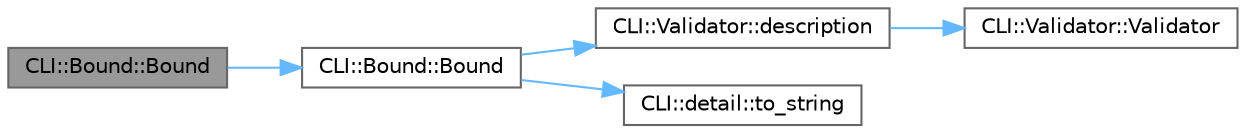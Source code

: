 digraph "CLI::Bound::Bound"
{
 // LATEX_PDF_SIZE
  bgcolor="transparent";
  edge [fontname=Helvetica,fontsize=10,labelfontname=Helvetica,labelfontsize=10];
  node [fontname=Helvetica,fontsize=10,shape=box,height=0.2,width=0.4];
  rankdir="LR";
  Node1 [id="Node000001",label="CLI::Bound::Bound",height=0.2,width=0.4,color="gray40", fillcolor="grey60", style="filled", fontcolor="black",tooltip="Range of one value is 0 to value"];
  Node1 -> Node2 [id="edge5_Node000001_Node000002",color="steelblue1",style="solid",tooltip=" "];
  Node2 [id="Node000002",label="CLI::Bound::Bound",height=0.2,width=0.4,color="grey40", fillcolor="white", style="filled",URL="$class_c_l_i_1_1_bound.html#a2cb653c274038fbd5bd66d12bdc6f7f5",tooltip=" "];
  Node2 -> Node3 [id="edge6_Node000002_Node000003",color="steelblue1",style="solid",tooltip=" "];
  Node3 [id="Node000003",label="CLI::Validator::description",height=0.2,width=0.4,color="grey40", fillcolor="white", style="filled",URL="$class_c_l_i_1_1_validator.html#a35930c9b193bb0f7c5b7597dfe002e1f",tooltip="Specify the type string"];
  Node3 -> Node4 [id="edge7_Node000003_Node000004",color="steelblue1",style="solid",tooltip=" "];
  Node4 [id="Node000004",label="CLI::Validator::Validator",height=0.2,width=0.4,color="grey40", fillcolor="white", style="filled",URL="$class_c_l_i_1_1_validator.html#a8d286010aa97e8cbe805d1479834b6a1",tooltip=" "];
  Node2 -> Node5 [id="edge8_Node000002_Node000005",color="steelblue1",style="solid",tooltip=" "];
  Node5 [id="Node000005",label="CLI::detail::to_string",height=0.2,width=0.4,color="grey40", fillcolor="white", style="filled",URL="$namespace_c_l_i_1_1detail.html#a0e94052d485636fc9f18c21009026577",tooltip="Convert an object to a string (directly forward if this can become a string)"];
}
